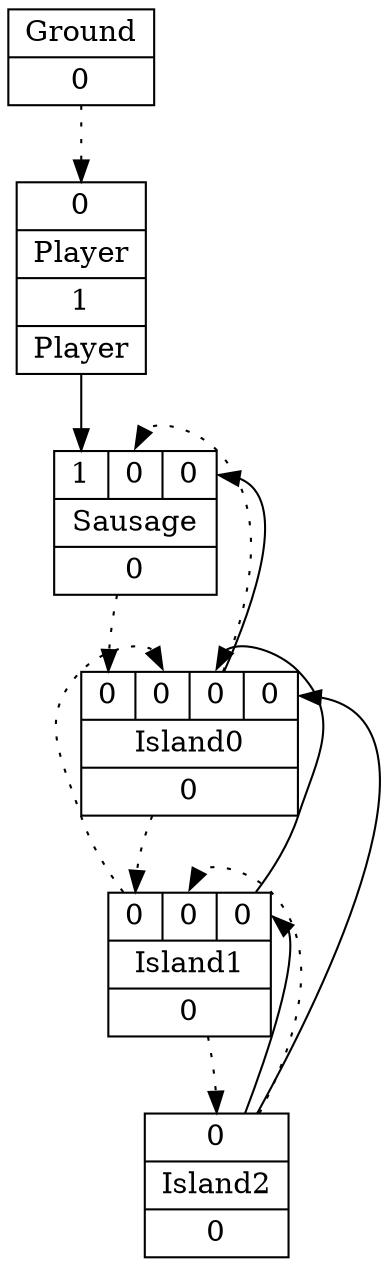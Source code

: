 digraph G {
node [shape=record];
Player[ label ="{{<GroundP>0}|{Player}|<PlayerOUT>1|{Player}}"];
Ground[ label ="{{Ground}|<GroundOUT>0}"];
Sausage[ label ="{{<Player>1|<Island0P>0|<Island0>0}|{Sausage}|<SausageOUT>0}"];
Island0[ label ="{{<SausageP>0|<Island1P>0|<Island1>0|<Island2>0}|{Island0}|<Island0OUT>0}"];
Island1[ label ="{{<Island0P>0|<Island2P>0|<Island2>0}|{Island1}|<Island1OUT>0}"];
Island2[ label ="{{<Island1P>0}|{Island2}|<Island2OUT>0}"];
	"Ground" -> "Player":GroundP [style=dotted];
	"Player" -> "Sausage":Player;
	"Island0" -> "Sausage":Island0P [style=dotted];
	"Sausage" -> "Island0":SausageP [style=dotted];
	"Island1" -> "Island0":Island1P [style=dotted];
	"Island0" -> "Island1":Island0P [style=dotted];
	"Island0" -> "Sausage":Island0;
	"Island2" -> "Island1":Island2P [style=dotted];
	"Island1" -> "Island2":Island1P [style=dotted];
	"Island1" -> "Island0":Island1;
	"Island2" -> "Island1":Island2;
	"Island2" -> "Island0":Island2;
}